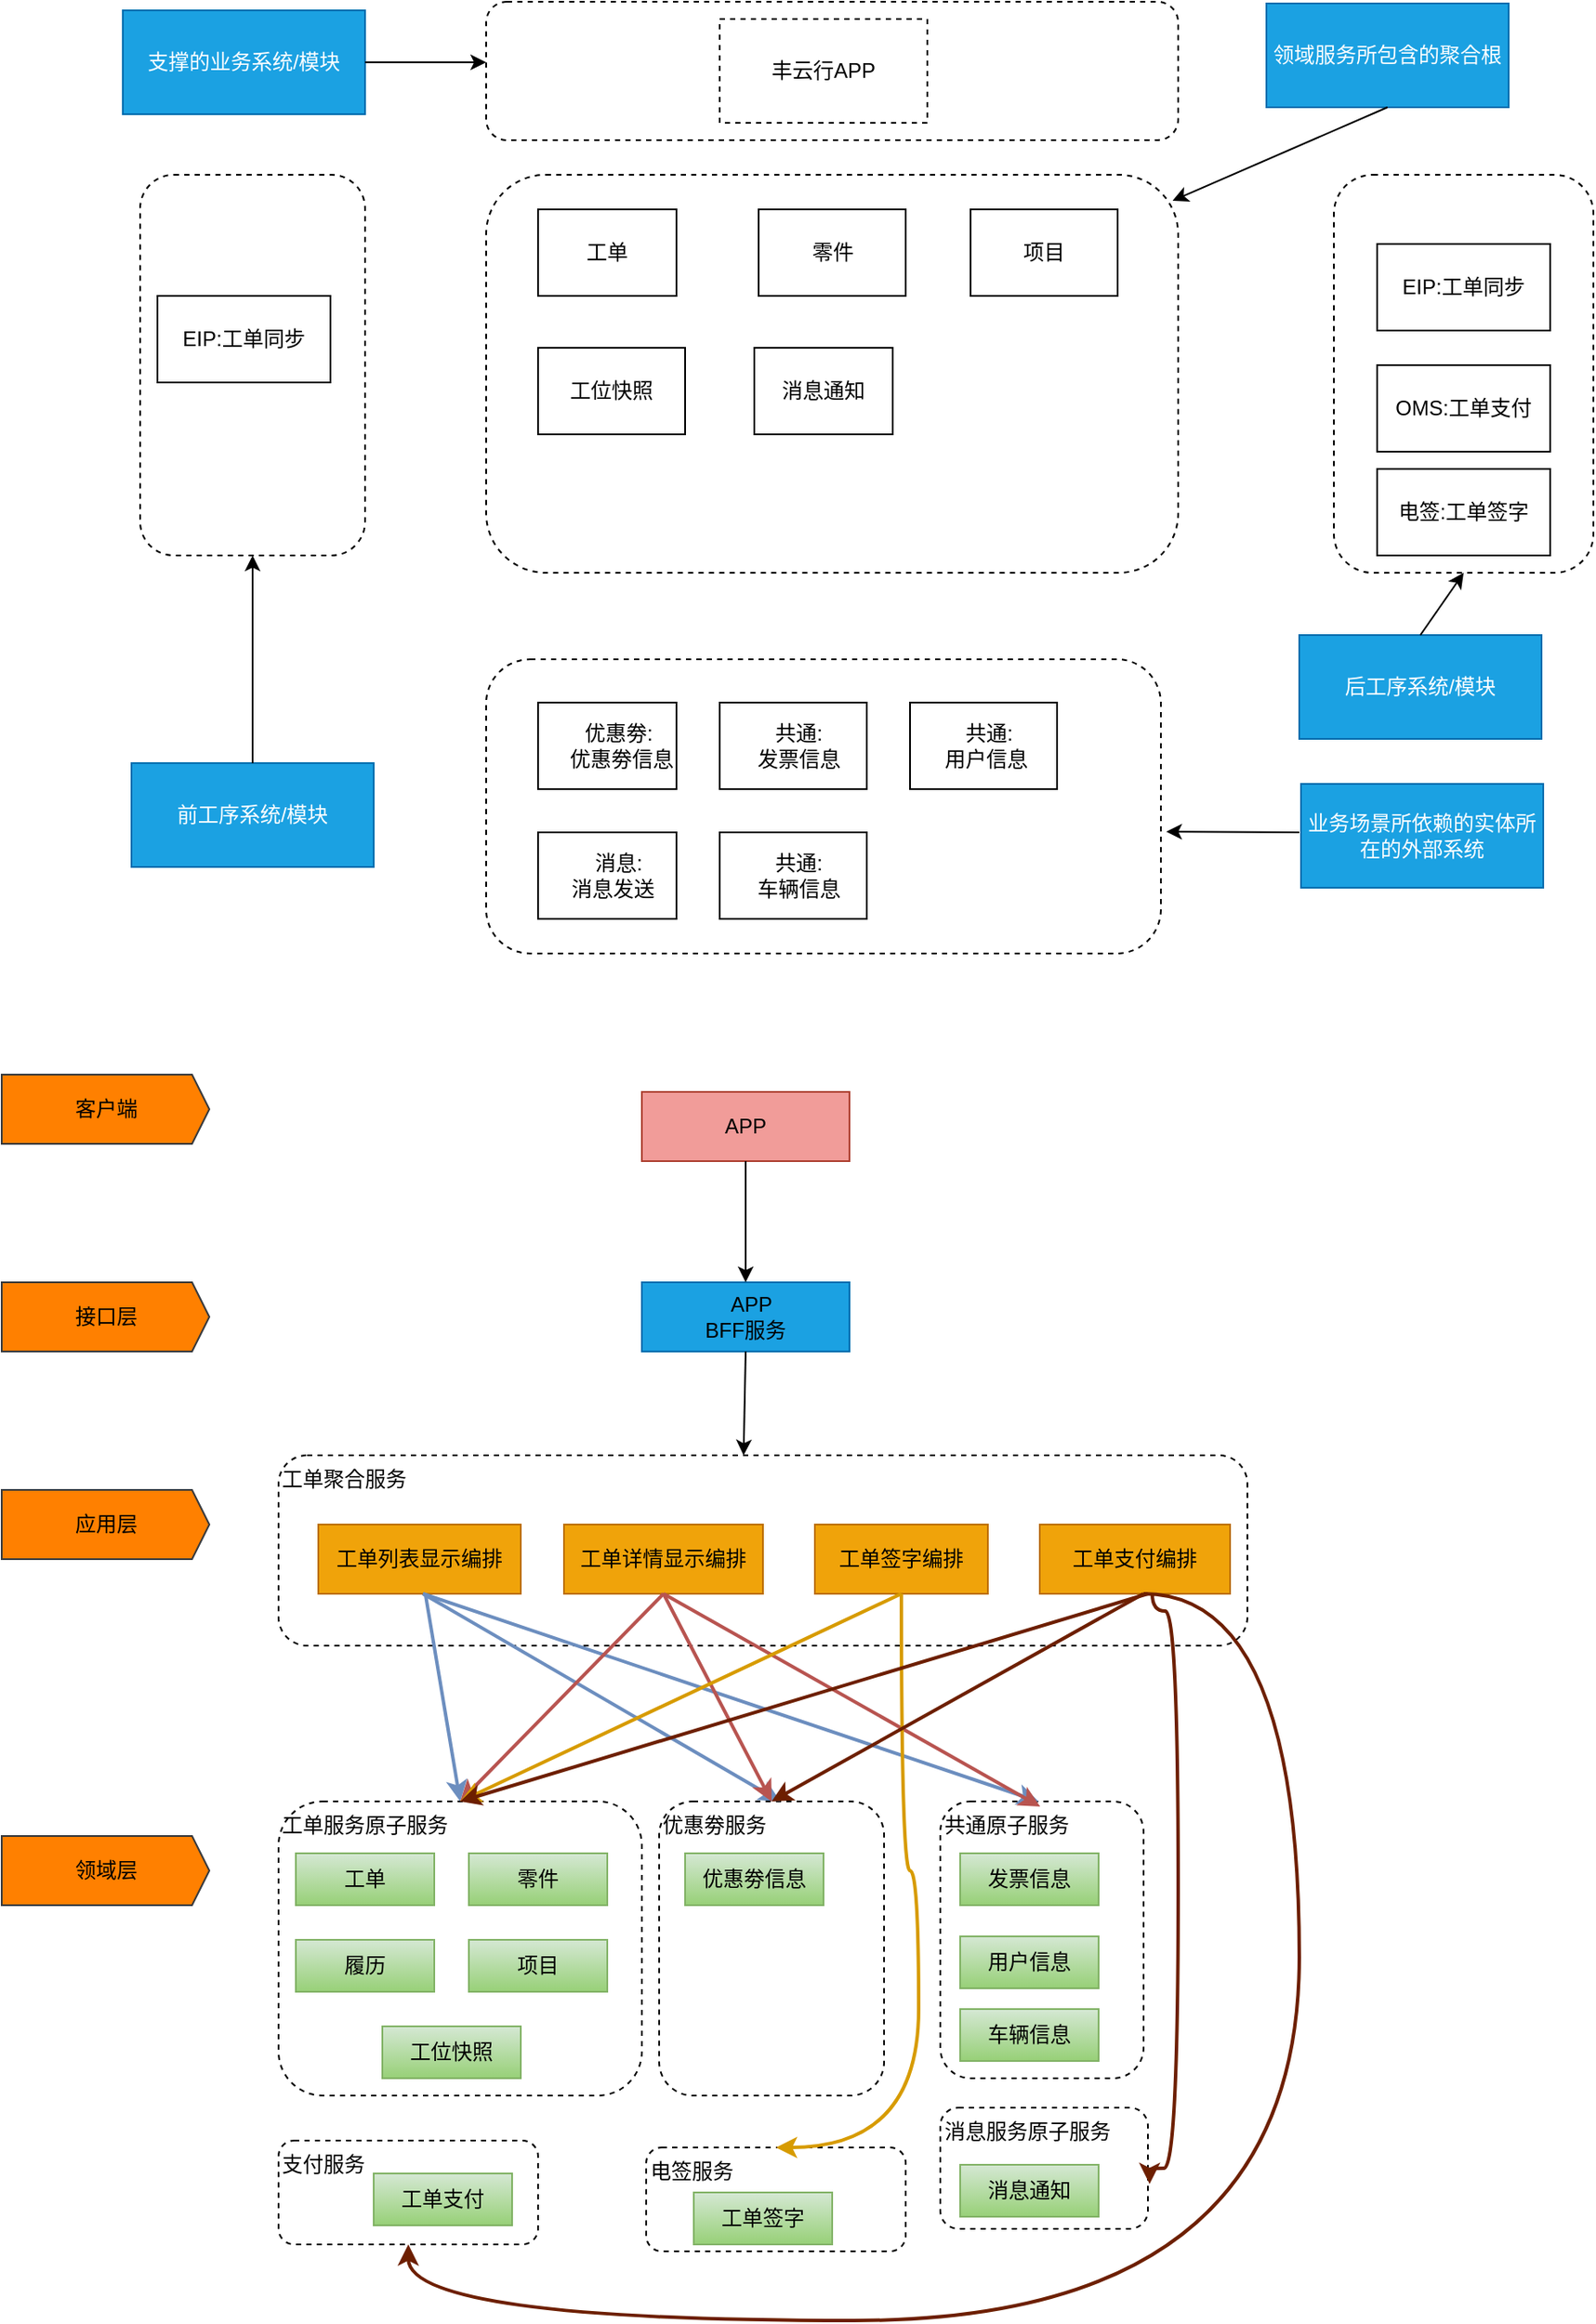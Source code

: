 <mxfile version="17.4.1" type="github">
  <diagram id="A1JGCGhHP-eqyoVihvQ-" name="Page-1">
    <mxGraphModel dx="1357" dy="809" grid="1" gridSize="10" guides="1" tooltips="1" connect="1" arrows="1" fold="1" page="1" pageScale="1" pageWidth="100000" pageHeight="100000" math="0" shadow="0">
      <root>
        <mxCell id="0" />
        <mxCell id="1" parent="0" />
        <mxCell id="r5Bt4ygfnMfYHZZd9QQo-8" value="支撑的业务系统/模块" style="rounded=0;whiteSpace=wrap;html=1;fillColor=#1ba1e2;strokeColor=#006EAF;fontColor=#ffffff;" vertex="1" parent="1">
          <mxGeometry x="150" y="65" width="140" height="60" as="geometry" />
        </mxCell>
        <mxCell id="r5Bt4ygfnMfYHZZd9QQo-9" value="&lt;span&gt;丰云行APP&lt;/span&gt;" style="rounded=0;whiteSpace=wrap;html=1;" vertex="1" parent="1">
          <mxGeometry x="380" y="63" width="120" height="60" as="geometry" />
        </mxCell>
        <mxCell id="r5Bt4ygfnMfYHZZd9QQo-11" value="" style="endArrow=classic;html=1;rounded=0;exitX=1;exitY=0.5;exitDx=0;exitDy=0;entryX=0;entryY=0.5;entryDx=0;entryDy=0;" edge="1" parent="1" source="r5Bt4ygfnMfYHZZd9QQo-8">
          <mxGeometry width="50" height="50" relative="1" as="geometry">
            <mxPoint x="280" y="150" as="sourcePoint" />
            <mxPoint x="360" y="95" as="targetPoint" />
          </mxGeometry>
        </mxCell>
        <mxCell id="r5Bt4ygfnMfYHZZd9QQo-12" value="" style="rounded=1;whiteSpace=wrap;html=1;dashed=1;" vertex="1" parent="1">
          <mxGeometry x="160" y="160" width="130" height="220" as="geometry" />
        </mxCell>
        <mxCell id="r5Bt4ygfnMfYHZZd9QQo-13" value="前工序系统/模块" style="rounded=0;whiteSpace=wrap;html=1;fillColor=#1ba1e2;strokeColor=#006EAF;fontColor=#ffffff;" vertex="1" parent="1">
          <mxGeometry x="155" y="500" width="140" height="60" as="geometry" />
        </mxCell>
        <mxCell id="r5Bt4ygfnMfYHZZd9QQo-15" value="" style="endArrow=classic;html=1;rounded=0;entryX=0.5;entryY=1;entryDx=0;entryDy=0;exitX=0.5;exitY=0;exitDx=0;exitDy=0;" edge="1" parent="1" source="r5Bt4ygfnMfYHZZd9QQo-13" target="r5Bt4ygfnMfYHZZd9QQo-12">
          <mxGeometry width="50" height="50" relative="1" as="geometry">
            <mxPoint x="220" y="490" as="sourcePoint" />
            <mxPoint x="270" y="440" as="targetPoint" />
          </mxGeometry>
        </mxCell>
        <mxCell id="r5Bt4ygfnMfYHZZd9QQo-16" value="EIP:工单同步" style="rounded=0;whiteSpace=wrap;html=1;" vertex="1" parent="1">
          <mxGeometry x="170" y="230" width="100" height="50" as="geometry" />
        </mxCell>
        <mxCell id="r5Bt4ygfnMfYHZZd9QQo-17" value="" style="rounded=1;whiteSpace=wrap;html=1;dashed=1;" vertex="1" parent="1">
          <mxGeometry x="360" y="160" width="400" height="230" as="geometry" />
        </mxCell>
        <mxCell id="r5Bt4ygfnMfYHZZd9QQo-18" value="" style="rounded=1;whiteSpace=wrap;html=1;dashed=1;" vertex="1" parent="1">
          <mxGeometry x="850" y="160" width="150" height="230" as="geometry" />
        </mxCell>
        <mxCell id="r5Bt4ygfnMfYHZZd9QQo-19" value="EIP:工单同步" style="rounded=0;whiteSpace=wrap;html=1;" vertex="1" parent="1">
          <mxGeometry x="875" y="200" width="100" height="50" as="geometry" />
        </mxCell>
        <mxCell id="r5Bt4ygfnMfYHZZd9QQo-20" value="领域服务所包含的聚合根" style="rounded=0;whiteSpace=wrap;html=1;fillColor=#1ba1e2;strokeColor=#006EAF;fontColor=#ffffff;" vertex="1" parent="1">
          <mxGeometry x="811" y="61" width="140" height="60" as="geometry" />
        </mxCell>
        <mxCell id="r5Bt4ygfnMfYHZZd9QQo-21" value="" style="endArrow=classic;html=1;rounded=0;entryX=0.992;entryY=0.065;entryDx=0;entryDy=0;entryPerimeter=0;exitX=0.5;exitY=1;exitDx=0;exitDy=0;" edge="1" parent="1" source="r5Bt4ygfnMfYHZZd9QQo-20" target="r5Bt4ygfnMfYHZZd9QQo-17">
          <mxGeometry width="50" height="50" relative="1" as="geometry">
            <mxPoint x="810" y="180" as="sourcePoint" />
            <mxPoint x="860" y="130" as="targetPoint" />
          </mxGeometry>
        </mxCell>
        <mxCell id="r5Bt4ygfnMfYHZZd9QQo-22" value="" style="rounded=1;whiteSpace=wrap;html=1;dashed=1;" vertex="1" parent="1">
          <mxGeometry x="360" y="440" width="390" height="170" as="geometry" />
        </mxCell>
        <mxCell id="r5Bt4ygfnMfYHZZd9QQo-23" value="后工序系统/模块" style="rounded=0;whiteSpace=wrap;html=1;fillColor=#1ba1e2;strokeColor=#006EAF;fontColor=#ffffff;" vertex="1" parent="1">
          <mxGeometry x="830" y="426" width="140" height="60" as="geometry" />
        </mxCell>
        <mxCell id="r5Bt4ygfnMfYHZZd9QQo-24" value="" style="endArrow=classic;html=1;rounded=0;exitX=0.5;exitY=0;exitDx=0;exitDy=0;entryX=0.5;entryY=1;entryDx=0;entryDy=0;" edge="1" parent="1" source="r5Bt4ygfnMfYHZZd9QQo-23" target="r5Bt4ygfnMfYHZZd9QQo-18">
          <mxGeometry width="50" height="50" relative="1" as="geometry">
            <mxPoint x="750" y="490" as="sourcePoint" />
            <mxPoint x="800" y="440" as="targetPoint" />
          </mxGeometry>
        </mxCell>
        <mxCell id="r5Bt4ygfnMfYHZZd9QQo-25" value="业务场景所依赖的实体所在的外部系统" style="rounded=0;whiteSpace=wrap;html=1;fillColor=#1ba1e2;strokeColor=#006EAF;fontColor=#ffffff;" vertex="1" parent="1">
          <mxGeometry x="831" y="512" width="140" height="60" as="geometry" />
        </mxCell>
        <mxCell id="r5Bt4ygfnMfYHZZd9QQo-26" value="" style="endArrow=classic;html=1;rounded=0;entryX=1.008;entryY=0.574;entryDx=0;entryDy=0;entryPerimeter=0;" edge="1" parent="1">
          <mxGeometry width="50" height="50" relative="1" as="geometry">
            <mxPoint x="830" y="540" as="sourcePoint" />
            <mxPoint x="753.12" y="539.58" as="targetPoint" />
          </mxGeometry>
        </mxCell>
        <mxCell id="r5Bt4ygfnMfYHZZd9QQo-27" value="" style="rounded=1;whiteSpace=wrap;html=1;dashed=1;" vertex="1" parent="1">
          <mxGeometry x="360" y="60" width="400" height="80" as="geometry" />
        </mxCell>
        <mxCell id="r5Bt4ygfnMfYHZZd9QQo-28" value="丰云行APP" style="rounded=0;whiteSpace=wrap;html=1;dashed=1;" vertex="1" parent="1">
          <mxGeometry x="495" y="70" width="120" height="60" as="geometry" />
        </mxCell>
        <mxCell id="r5Bt4ygfnMfYHZZd9QQo-29" value="工单" style="rounded=0;whiteSpace=wrap;html=1;" vertex="1" parent="1">
          <mxGeometry x="390" y="180" width="80" height="50" as="geometry" />
        </mxCell>
        <mxCell id="r5Bt4ygfnMfYHZZd9QQo-30" value="零件" style="rounded=0;whiteSpace=wrap;html=1;" vertex="1" parent="1">
          <mxGeometry x="517.5" y="180" width="85" height="50" as="geometry" />
        </mxCell>
        <mxCell id="r5Bt4ygfnMfYHZZd9QQo-31" value="项目" style="rounded=0;whiteSpace=wrap;html=1;" vertex="1" parent="1">
          <mxGeometry x="640" y="180" width="85" height="50" as="geometry" />
        </mxCell>
        <mxCell id="r5Bt4ygfnMfYHZZd9QQo-35" value="&amp;nbsp; &amp;nbsp; &amp;nbsp; &amp;nbsp;优惠劵:&amp;nbsp; &amp;nbsp; &amp;nbsp; &amp;nbsp; &amp;nbsp;优惠劵信息" style="rounded=0;whiteSpace=wrap;html=1;" vertex="1" parent="1">
          <mxGeometry x="390" y="465" width="80" height="50" as="geometry" />
        </mxCell>
        <mxCell id="r5Bt4ygfnMfYHZZd9QQo-36" value="&amp;nbsp; &amp;nbsp; &amp;nbsp; &amp;nbsp; &amp;nbsp;共通:&amp;nbsp; &amp;nbsp; &amp;nbsp; &amp;nbsp; &amp;nbsp; 发票信息" style="rounded=0;whiteSpace=wrap;html=1;" vertex="1" parent="1">
          <mxGeometry x="495" y="465" width="85" height="50" as="geometry" />
        </mxCell>
        <mxCell id="r5Bt4ygfnMfYHZZd9QQo-37" value="OMS:工单支付" style="rounded=0;whiteSpace=wrap;html=1;" vertex="1" parent="1">
          <mxGeometry x="875" y="270" width="100" height="50" as="geometry" />
        </mxCell>
        <mxCell id="r5Bt4ygfnMfYHZZd9QQo-38" value="工位快照" style="rounded=0;whiteSpace=wrap;html=1;" vertex="1" parent="1">
          <mxGeometry x="390" y="260" width="85" height="50" as="geometry" />
        </mxCell>
        <mxCell id="r5Bt4ygfnMfYHZZd9QQo-39" value="电签:工单签字" style="rounded=0;whiteSpace=wrap;html=1;" vertex="1" parent="1">
          <mxGeometry x="875" y="330" width="100" height="50" as="geometry" />
        </mxCell>
        <mxCell id="r5Bt4ygfnMfYHZZd9QQo-40" value="&amp;nbsp; &amp;nbsp; &amp;nbsp; &amp;nbsp;共通:&amp;nbsp; &amp;nbsp; &amp;nbsp; &amp;nbsp;用户信息" style="rounded=0;whiteSpace=wrap;html=1;" vertex="1" parent="1">
          <mxGeometry x="605" y="465" width="85" height="50" as="geometry" />
        </mxCell>
        <mxCell id="r5Bt4ygfnMfYHZZd9QQo-42" value="消息通知" style="rounded=0;whiteSpace=wrap;html=1;" vertex="1" parent="1">
          <mxGeometry x="515" y="260" width="80" height="50" as="geometry" />
        </mxCell>
        <mxCell id="r5Bt4ygfnMfYHZZd9QQo-43" value="&amp;nbsp; &amp;nbsp; &amp;nbsp; &amp;nbsp; &amp;nbsp;消息:&amp;nbsp; &amp;nbsp; &amp;nbsp; &amp;nbsp; 消息发送" style="rounded=0;whiteSpace=wrap;html=1;" vertex="1" parent="1">
          <mxGeometry x="390" y="540" width="80" height="50" as="geometry" />
        </mxCell>
        <mxCell id="r5Bt4ygfnMfYHZZd9QQo-44" value="客户端" style="html=1;shadow=0;dashed=0;align=center;verticalAlign=middle;shape=mxgraph.arrows2.arrow;dy=0;dx=10;notch=0;fillColor=#FF8000;strokeColor=#36393d;" vertex="1" parent="1">
          <mxGeometry x="80" y="680" width="120" height="40" as="geometry" />
        </mxCell>
        <mxCell id="r5Bt4ygfnMfYHZZd9QQo-45" value="接口层" style="html=1;shadow=0;dashed=0;align=center;verticalAlign=middle;shape=mxgraph.arrows2.arrow;dy=0;dx=10;notch=0;fillColor=#FF8000;strokeColor=#36393d;" vertex="1" parent="1">
          <mxGeometry x="80" y="800" width="120" height="40" as="geometry" />
        </mxCell>
        <mxCell id="r5Bt4ygfnMfYHZZd9QQo-46" value="应用层" style="html=1;shadow=0;dashed=0;align=center;verticalAlign=middle;shape=mxgraph.arrows2.arrow;dy=0;dx=10;notch=0;fillColor=#FF8000;strokeColor=#36393d;" vertex="1" parent="1">
          <mxGeometry x="80" y="920" width="120" height="40" as="geometry" />
        </mxCell>
        <mxCell id="r5Bt4ygfnMfYHZZd9QQo-47" value="领域层" style="html=1;shadow=0;dashed=0;align=center;verticalAlign=middle;shape=mxgraph.arrows2.arrow;dy=0;dx=10;notch=0;fillColor=#FF8000;strokeColor=#36393d;" vertex="1" parent="1">
          <mxGeometry x="80" y="1120" width="120" height="40" as="geometry" />
        </mxCell>
        <mxCell id="r5Bt4ygfnMfYHZZd9QQo-48" value="APP" style="rounded=0;whiteSpace=wrap;html=1;fillColor=#F19C99;strokeColor=#ae4132;" vertex="1" parent="1">
          <mxGeometry x="450" y="690" width="120" height="40" as="geometry" />
        </mxCell>
        <mxCell id="r5Bt4ygfnMfYHZZd9QQo-52" value="&lt;font color=&quot;#000000&quot;&gt;&amp;nbsp; &amp;nbsp; &amp;nbsp; &amp;nbsp; &amp;nbsp; &amp;nbsp; &amp;nbsp; &amp;nbsp;APP&amp;nbsp; &amp;nbsp; &amp;nbsp; &amp;nbsp; &amp;nbsp; &amp;nbsp; &amp;nbsp; BFF服务&lt;/font&gt;" style="rounded=0;whiteSpace=wrap;html=1;fillColor=#1ba1e2;strokeColor=#006EAF;fontColor=#ffffff;" vertex="1" parent="1">
          <mxGeometry x="450" y="800" width="120" height="40" as="geometry" />
        </mxCell>
        <mxCell id="r5Bt4ygfnMfYHZZd9QQo-58" value="工单聚合服务" style="rounded=1;whiteSpace=wrap;html=1;fontColor=#000000;fillColor=#FFFFFF;align=left;verticalAlign=top;dashed=1;" vertex="1" parent="1">
          <mxGeometry x="240" y="900" width="560" height="110" as="geometry" />
        </mxCell>
        <mxCell id="r5Bt4ygfnMfYHZZd9QQo-59" value="工单列表显示编排" style="rounded=0;whiteSpace=wrap;html=1;fillColor=#f0a30a;strokeColor=#BD7000;fontColor=#000000;" vertex="1" parent="1">
          <mxGeometry x="263" y="940" width="117" height="40" as="geometry" />
        </mxCell>
        <mxCell id="r5Bt4ygfnMfYHZZd9QQo-60" value="工单服务原子服务" style="rounded=1;whiteSpace=wrap;html=1;fontColor=#000000;fillColor=#FFFFFF;align=left;verticalAlign=top;dashed=1;" vertex="1" parent="1">
          <mxGeometry x="240" y="1100" width="210" height="170" as="geometry" />
        </mxCell>
        <mxCell id="r5Bt4ygfnMfYHZZd9QQo-61" value="" style="endArrow=classic;html=1;rounded=0;fontColor=#000000;exitX=0.5;exitY=1;exitDx=0;exitDy=0;entryX=0.5;entryY=0;entryDx=0;entryDy=0;" edge="1" parent="1" source="r5Bt4ygfnMfYHZZd9QQo-48" target="r5Bt4ygfnMfYHZZd9QQo-52">
          <mxGeometry width="50" height="50" relative="1" as="geometry">
            <mxPoint x="300" y="720" as="sourcePoint" />
            <mxPoint x="348" y="810" as="targetPoint" />
          </mxGeometry>
        </mxCell>
        <mxCell id="r5Bt4ygfnMfYHZZd9QQo-63" value="" style="endArrow=classic;html=1;rounded=0;fontColor=#000000;exitX=0.5;exitY=1;exitDx=0;exitDy=0;entryX=0.48;entryY=0;entryDx=0;entryDy=0;entryPerimeter=0;" edge="1" parent="1" source="r5Bt4ygfnMfYHZZd9QQo-52" target="r5Bt4ygfnMfYHZZd9QQo-58">
          <mxGeometry width="50" height="50" relative="1" as="geometry">
            <mxPoint x="320" y="900" as="sourcePoint" />
            <mxPoint x="370" y="850" as="targetPoint" />
          </mxGeometry>
        </mxCell>
        <mxCell id="r5Bt4ygfnMfYHZZd9QQo-65" value="工单" style="rounded=0;whiteSpace=wrap;html=1;fillColor=#d5e8d4;gradientColor=#97d077;strokeColor=#82b366;" vertex="1" parent="1">
          <mxGeometry x="250" y="1130" width="80" height="30" as="geometry" />
        </mxCell>
        <mxCell id="r5Bt4ygfnMfYHZZd9QQo-66" value="履历" style="rounded=0;whiteSpace=wrap;html=1;fillColor=#d5e8d4;gradientColor=#97d077;strokeColor=#82b366;" vertex="1" parent="1">
          <mxGeometry x="250" y="1180" width="80" height="30" as="geometry" />
        </mxCell>
        <mxCell id="r5Bt4ygfnMfYHZZd9QQo-67" value="零件" style="rounded=0;whiteSpace=wrap;html=1;fillColor=#d5e8d4;gradientColor=#97d077;strokeColor=#82b366;" vertex="1" parent="1">
          <mxGeometry x="350" y="1130" width="80" height="30" as="geometry" />
        </mxCell>
        <mxCell id="r5Bt4ygfnMfYHZZd9QQo-68" value="项目" style="rounded=0;whiteSpace=wrap;html=1;fillColor=#d5e8d4;gradientColor=#97d077;strokeColor=#82b366;" vertex="1" parent="1">
          <mxGeometry x="350" y="1180" width="80" height="30" as="geometry" />
        </mxCell>
        <mxCell id="r5Bt4ygfnMfYHZZd9QQo-69" value="工位快照" style="rounded=0;whiteSpace=wrap;html=1;fillColor=#d5e8d4;gradientColor=#97d077;strokeColor=#82b366;" vertex="1" parent="1">
          <mxGeometry x="300" y="1230" width="80" height="30" as="geometry" />
        </mxCell>
        <mxCell id="r5Bt4ygfnMfYHZZd9QQo-70" value="消息服务原子服务" style="rounded=1;whiteSpace=wrap;html=1;fontColor=#000000;fillColor=#FFFFFF;align=left;verticalAlign=top;dashed=1;" vertex="1" parent="1">
          <mxGeometry x="622.5" y="1277" width="120" height="70" as="geometry" />
        </mxCell>
        <mxCell id="r5Bt4ygfnMfYHZZd9QQo-71" value="消息通知" style="rounded=0;whiteSpace=wrap;html=1;fillColor=#d5e8d4;gradientColor=#97d077;strokeColor=#82b366;" vertex="1" parent="1">
          <mxGeometry x="634" y="1310" width="80" height="30" as="geometry" />
        </mxCell>
        <mxCell id="r5Bt4ygfnMfYHZZd9QQo-72" value="优惠劵服务" style="rounded=1;whiteSpace=wrap;html=1;fontColor=#000000;fillColor=#FFFFFF;align=left;verticalAlign=top;dashed=1;" vertex="1" parent="1">
          <mxGeometry x="460" y="1100" width="130" height="170" as="geometry" />
        </mxCell>
        <mxCell id="r5Bt4ygfnMfYHZZd9QQo-73" value="优惠劵信息" style="rounded=0;whiteSpace=wrap;html=1;fillColor=#d5e8d4;gradientColor=#97d077;strokeColor=#82b366;" vertex="1" parent="1">
          <mxGeometry x="475" y="1130" width="80" height="30" as="geometry" />
        </mxCell>
        <mxCell id="r5Bt4ygfnMfYHZZd9QQo-74" value="共通原子服务" style="rounded=1;whiteSpace=wrap;html=1;fontColor=#000000;fillColor=#FFFFFF;align=left;verticalAlign=top;dashed=1;" vertex="1" parent="1">
          <mxGeometry x="622.5" y="1100" width="117.5" height="160" as="geometry" />
        </mxCell>
        <mxCell id="r5Bt4ygfnMfYHZZd9QQo-75" value="发票信息" style="rounded=0;whiteSpace=wrap;html=1;fillColor=#d5e8d4;gradientColor=#97d077;strokeColor=#82b366;" vertex="1" parent="1">
          <mxGeometry x="634" y="1130" width="80" height="30" as="geometry" />
        </mxCell>
        <mxCell id="r5Bt4ygfnMfYHZZd9QQo-83" value="用户信息" style="rounded=0;whiteSpace=wrap;html=1;fillColor=#d5e8d4;gradientColor=#97d077;strokeColor=#82b366;" vertex="1" parent="1">
          <mxGeometry x="634" y="1178" width="80" height="30" as="geometry" />
        </mxCell>
        <mxCell id="r5Bt4ygfnMfYHZZd9QQo-84" value="支付服务" style="rounded=1;whiteSpace=wrap;html=1;fontColor=#000000;fillColor=#FFFFFF;align=left;verticalAlign=top;dashed=1;" vertex="1" parent="1">
          <mxGeometry x="240" y="1296" width="150" height="60" as="geometry" />
        </mxCell>
        <mxCell id="r5Bt4ygfnMfYHZZd9QQo-85" value="电签服务&lt;br&gt;" style="rounded=1;whiteSpace=wrap;html=1;fontColor=#000000;fillColor=#FFFFFF;align=left;verticalAlign=top;dashed=1;" vertex="1" parent="1">
          <mxGeometry x="452.5" y="1300" width="150" height="60" as="geometry" />
        </mxCell>
        <mxCell id="r5Bt4ygfnMfYHZZd9QQo-86" value="工单支付" style="rounded=0;whiteSpace=wrap;html=1;fillColor=#d5e8d4;gradientColor=#97d077;strokeColor=#82b366;" vertex="1" parent="1">
          <mxGeometry x="295" y="1315" width="80" height="30" as="geometry" />
        </mxCell>
        <mxCell id="r5Bt4ygfnMfYHZZd9QQo-87" value="工单签字" style="rounded=0;whiteSpace=wrap;html=1;fillColor=#d5e8d4;gradientColor=#97d077;strokeColor=#82b366;" vertex="1" parent="1">
          <mxGeometry x="480" y="1326" width="80" height="30" as="geometry" />
        </mxCell>
        <mxCell id="r5Bt4ygfnMfYHZZd9QQo-88" value="工单详情显示编排" style="rounded=0;whiteSpace=wrap;html=1;fillColor=#f0a30a;strokeColor=#BD7000;fontColor=#000000;" vertex="1" parent="1">
          <mxGeometry x="405" y="940" width="115" height="40" as="geometry" />
        </mxCell>
        <mxCell id="r5Bt4ygfnMfYHZZd9QQo-89" value="工单签字编排" style="rounded=0;whiteSpace=wrap;html=1;fillColor=#f0a30a;strokeColor=#BD7000;fontColor=#000000;" vertex="1" parent="1">
          <mxGeometry x="550" y="940" width="100" height="40" as="geometry" />
        </mxCell>
        <mxCell id="r5Bt4ygfnMfYHZZd9QQo-90" value="工单支付编排" style="rounded=0;whiteSpace=wrap;html=1;fillColor=#f0a30a;strokeColor=#BD7000;fontColor=#000000;" vertex="1" parent="1">
          <mxGeometry x="680" y="940" width="110" height="40" as="geometry" />
        </mxCell>
        <mxCell id="r5Bt4ygfnMfYHZZd9QQo-92" value="" style="endArrow=classic;html=1;rounded=0;fontColor=#000000;entryX=0.5;entryY=0;entryDx=0;entryDy=0;fillColor=#dae8fc;gradientColor=#7ea6e0;strokeColor=#6c8ebf;strokeWidth=2;" edge="1" parent="1" source="r5Bt4ygfnMfYHZZd9QQo-59" target="r5Bt4ygfnMfYHZZd9QQo-60">
          <mxGeometry width="50" height="50" relative="1" as="geometry">
            <mxPoint x="460" y="1030" as="sourcePoint" />
            <mxPoint x="510" y="980" as="targetPoint" />
          </mxGeometry>
        </mxCell>
        <mxCell id="r5Bt4ygfnMfYHZZd9QQo-93" value="" style="endArrow=classic;html=1;rounded=0;fontColor=#000000;entryX=0.5;entryY=0;entryDx=0;entryDy=0;exitX=0.5;exitY=1;exitDx=0;exitDy=0;fillColor=#dae8fc;gradientColor=#7ea6e0;strokeColor=#6c8ebf;strokeWidth=2;" edge="1" parent="1">
          <mxGeometry width="50" height="50" relative="1" as="geometry">
            <mxPoint x="323.5" y="980" as="sourcePoint" />
            <mxPoint x="679.25" y="1100" as="targetPoint" />
          </mxGeometry>
        </mxCell>
        <mxCell id="r5Bt4ygfnMfYHZZd9QQo-94" value="" style="endArrow=classic;html=1;rounded=0;fontColor=#000000;exitX=0.5;exitY=1;exitDx=0;exitDy=0;fillColor=#dae8fc;gradientColor=#7ea6e0;strokeColor=#6c8ebf;strokeWidth=2;" edge="1" parent="1">
          <mxGeometry width="50" height="50" relative="1" as="geometry">
            <mxPoint x="323.5" y="980" as="sourcePoint" />
            <mxPoint x="530" y="1100" as="targetPoint" />
          </mxGeometry>
        </mxCell>
        <mxCell id="r5Bt4ygfnMfYHZZd9QQo-95" value="" style="endArrow=classic;html=1;rounded=0;fontColor=#000000;entryX=0.5;entryY=0;entryDx=0;entryDy=0;exitX=0.5;exitY=1;exitDx=0;exitDy=0;fillColor=#f8cecc;gradientColor=#ea6b66;strokeColor=#b85450;strokeWidth=2;" edge="1" parent="1" source="r5Bt4ygfnMfYHZZd9QQo-88" target="r5Bt4ygfnMfYHZZd9QQo-60">
          <mxGeometry width="50" height="50" relative="1" as="geometry">
            <mxPoint x="331.526" y="990" as="sourcePoint" />
            <mxPoint x="355.0" y="1110" as="targetPoint" />
          </mxGeometry>
        </mxCell>
        <mxCell id="r5Bt4ygfnMfYHZZd9QQo-96" value="" style="endArrow=classic;html=1;rounded=0;fontColor=#000000;entryX=0.5;entryY=0;entryDx=0;entryDy=0;exitX=0.5;exitY=1;exitDx=0;exitDy=0;fillColor=#f8cecc;gradientColor=#ea6b66;strokeColor=#b85450;strokeWidth=2;" edge="1" parent="1" source="r5Bt4ygfnMfYHZZd9QQo-88" target="r5Bt4ygfnMfYHZZd9QQo-72">
          <mxGeometry width="50" height="50" relative="1" as="geometry">
            <mxPoint x="472.5" y="990" as="sourcePoint" />
            <mxPoint x="355.0" y="1110" as="targetPoint" />
          </mxGeometry>
        </mxCell>
        <mxCell id="r5Bt4ygfnMfYHZZd9QQo-97" value="" style="endArrow=classic;html=1;rounded=0;fontColor=#000000;entryX=0.5;entryY=0;entryDx=0;entryDy=0;exitX=0.5;exitY=1;exitDx=0;exitDy=0;fillColor=#f8cecc;gradientColor=#ea6b66;strokeColor=#b85450;strokeWidth=2;" edge="1" parent="1" source="r5Bt4ygfnMfYHZZd9QQo-88">
          <mxGeometry width="50" height="50" relative="1" as="geometry">
            <mxPoint x="462" y="983" as="sourcePoint" />
            <mxPoint x="680.25" y="1103" as="targetPoint" />
          </mxGeometry>
        </mxCell>
        <mxCell id="r5Bt4ygfnMfYHZZd9QQo-98" value="" style="endArrow=classic;html=1;rounded=0;fontColor=#000000;curved=1;exitX=0.5;exitY=1;exitDx=0;exitDy=0;entryX=0.5;entryY=0;entryDx=0;entryDy=0;fillColor=#ffcd28;gradientColor=#ffa500;strokeColor=#d79b00;strokeWidth=2;" edge="1" parent="1" source="r5Bt4ygfnMfYHZZd9QQo-89" target="r5Bt4ygfnMfYHZZd9QQo-60">
          <mxGeometry width="50" height="50" relative="1" as="geometry">
            <mxPoint x="690" y="1070" as="sourcePoint" />
            <mxPoint x="740" y="1020" as="targetPoint" />
          </mxGeometry>
        </mxCell>
        <mxCell id="r5Bt4ygfnMfYHZZd9QQo-99" value="" style="endArrow=classic;html=1;rounded=0;fontColor=#000000;exitX=0.5;exitY=1;exitDx=0;exitDy=0;entryX=0.5;entryY=0;entryDx=0;entryDy=0;edgeStyle=orthogonalEdgeStyle;curved=1;fillColor=#ffcd28;gradientColor=#ffa500;strokeColor=#d79b00;strokeWidth=2;" edge="1" parent="1" source="r5Bt4ygfnMfYHZZd9QQo-89" target="r5Bt4ygfnMfYHZZd9QQo-85">
          <mxGeometry width="50" height="50" relative="1" as="geometry">
            <mxPoint x="610" y="990" as="sourcePoint" />
            <mxPoint x="355.0" y="1110" as="targetPoint" />
            <Array as="points">
              <mxPoint x="600" y="1140" />
              <mxPoint x="610" y="1140" />
              <mxPoint x="610" y="1300" />
            </Array>
          </mxGeometry>
        </mxCell>
        <mxCell id="r5Bt4ygfnMfYHZZd9QQo-101" value="" style="endArrow=classic;html=1;rounded=0;fontColor=#000000;curved=1;exitX=0.5;exitY=1;exitDx=0;exitDy=0;entryX=0.5;entryY=0;entryDx=0;entryDy=0;fillColor=#a0522d;strokeColor=#6D1F00;strokeWidth=2;" edge="1" parent="1" target="r5Bt4ygfnMfYHZZd9QQo-60">
          <mxGeometry width="50" height="50" relative="1" as="geometry">
            <mxPoint x="742.5" y="980" as="sourcePoint" />
            <mxPoint x="487.5" y="1100" as="targetPoint" />
          </mxGeometry>
        </mxCell>
        <mxCell id="r5Bt4ygfnMfYHZZd9QQo-102" value="" style="endArrow=classic;html=1;rounded=0;fontColor=#000000;curved=1;entryX=0.5;entryY=0;entryDx=0;entryDy=0;fillColor=#a0522d;strokeColor=#6D1F00;strokeWidth=2;" edge="1" parent="1" target="r5Bt4ygfnMfYHZZd9QQo-72">
          <mxGeometry width="50" height="50" relative="1" as="geometry">
            <mxPoint x="740" y="980" as="sourcePoint" />
            <mxPoint x="355.0" y="1110" as="targetPoint" />
          </mxGeometry>
        </mxCell>
        <mxCell id="r5Bt4ygfnMfYHZZd9QQo-103" value="" style="endArrow=classic;html=1;rounded=0;fontColor=#000000;curved=1;entryX=0.5;entryY=1;entryDx=0;entryDy=0;fillColor=#a0522d;strokeColor=#6D1F00;edgeStyle=orthogonalEdgeStyle;strokeWidth=2;" edge="1" parent="1" target="r5Bt4ygfnMfYHZZd9QQo-84">
          <mxGeometry width="50" height="50" relative="1" as="geometry">
            <mxPoint x="740" y="980" as="sourcePoint" />
            <mxPoint x="535" y="1110" as="targetPoint" />
            <Array as="points">
              <mxPoint x="830" y="980" />
              <mxPoint x="830" y="1400" />
              <mxPoint x="315" y="1400" />
            </Array>
          </mxGeometry>
        </mxCell>
        <mxCell id="r5Bt4ygfnMfYHZZd9QQo-104" value="" style="endArrow=classic;html=1;rounded=0;fontColor=#000000;curved=1;fillColor=#a0522d;strokeColor=#6D1F00;edgeStyle=orthogonalEdgeStyle;strokeWidth=2;entryX=1.008;entryY=0.63;entryDx=0;entryDy=0;entryPerimeter=0;" edge="1" parent="1" target="r5Bt4ygfnMfYHZZd9QQo-70">
          <mxGeometry width="50" height="50" relative="1" as="geometry">
            <mxPoint x="745" y="980" as="sourcePoint" />
            <mxPoint x="760" y="1312" as="targetPoint" />
            <Array as="points">
              <mxPoint x="745" y="990" />
              <mxPoint x="760" y="990" />
              <mxPoint x="760" y="1312" />
              <mxPoint x="744" y="1312" />
            </Array>
          </mxGeometry>
        </mxCell>
        <mxCell id="r5Bt4ygfnMfYHZZd9QQo-106" value="&amp;nbsp; &amp;nbsp; &amp;nbsp; &amp;nbsp; &amp;nbsp;共通:&amp;nbsp; &amp;nbsp; &amp;nbsp; &amp;nbsp; &amp;nbsp; 车辆信息" style="rounded=0;whiteSpace=wrap;html=1;" vertex="1" parent="1">
          <mxGeometry x="495" y="540" width="85" height="50" as="geometry" />
        </mxCell>
        <mxCell id="r5Bt4ygfnMfYHZZd9QQo-107" value="车辆信息" style="rounded=0;whiteSpace=wrap;html=1;fillColor=#d5e8d4;gradientColor=#97d077;strokeColor=#82b366;" vertex="1" parent="1">
          <mxGeometry x="634" y="1220" width="80" height="30" as="geometry" />
        </mxCell>
      </root>
    </mxGraphModel>
  </diagram>
</mxfile>

